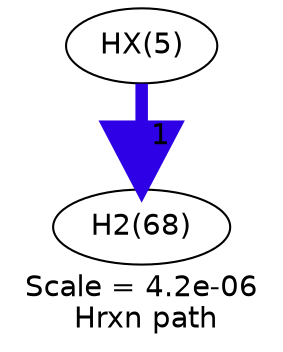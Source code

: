 digraph reaction_paths {
center=1;
s41 -> s10[fontname="Helvetica", style="setlinewidth(6)", arrowsize=3, color="0.7, 1.5, 0.9"
, label=" 1"];
s10 [ fontname="Helvetica", label="H2(68)"];
s41 [ fontname="Helvetica", label="HX(5)"];
 label = "Scale = 4.2e-06\l Hrxn path";
 fontname = "Helvetica";
}
